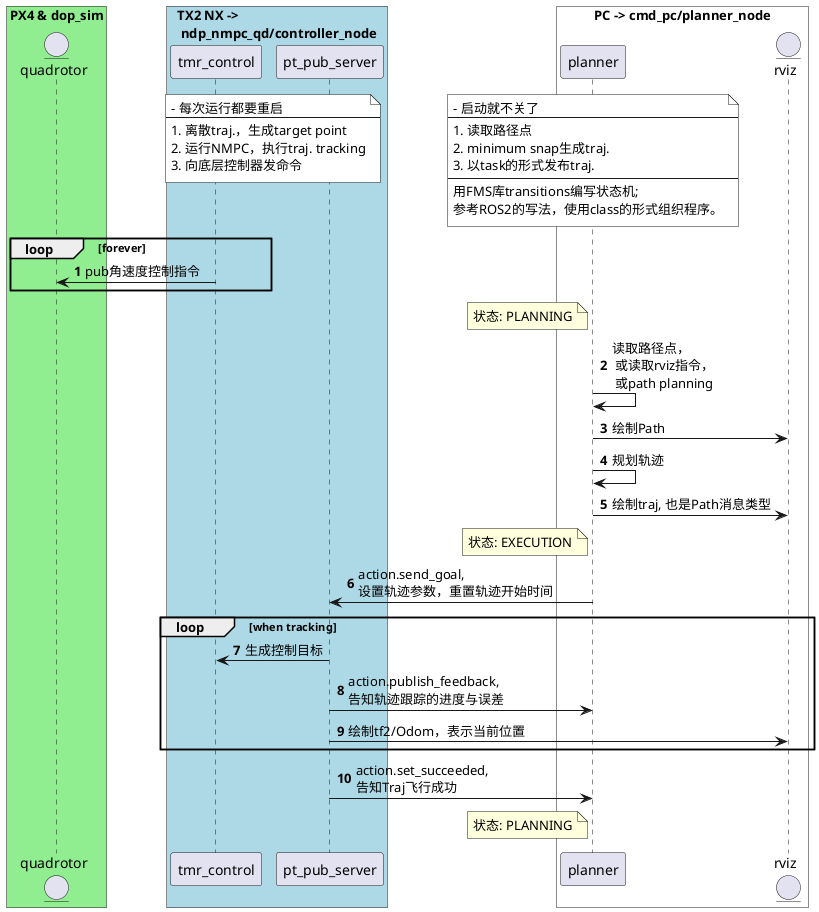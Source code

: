 @startuml
'https://plantuml.com/sequence-diagram

autonumber

box "PX4 & dop_sim" #LightGreen
entity quadrotor
end box

box "TX2 NX -> \n ndp_nmpc_qd/controller_node" #LightBLUE
participant tmr_control
participant pt_pub_server
end box

note over tmr_control, pt_pub_server #white
- 每次运行都要重启
---
1. 离散traj.，生成target point
2. 运行NMPC，执行traj. tracking
3. 向底层控制器发命令
end note

/note over of planner #white
- 启动就不关了
---
1. 读取路径点
2. minimum snap生成traj.
3. 以task的形式发布traj.
---
用FMS库transitions编写状态机;
参考ROS2的写法，使用class的形式组织程序。
end note

loop forever
tmr_control -> quadrotor: pub角速度控制指令
end

'note right of pt_publisher #aqua
'需要从ROS里拿一个parameter
'确定是选SE3还是NMPC
'end note

box "PC -> cmd_pc/planner_node" #White
participant planner
entity rviz
end box

note left planner
状态: PLANNING
end note
planner -> planner: 读取路径点，\n 或读取rviz指令，\n 或path planning
planner -> rviz: 绘制Path
'path_planner -> traj_generator: self_defined.srv.FollowPath

planner -> planner: 规划轨迹
planner -> rviz: 绘制traj, 也是Path消息类型

note left of planner
状态: EXECUTION
end note

planner -> pt_pub_server: action.send_goal, \n设置轨迹参数，重置轨迹开始时间

loop when tracking
    pt_pub_server -> tmr_control: 生成控制目标
    pt_pub_server -> planner: action.publish_feedback, \n告知轨迹跟踪的进度与误差
    pt_pub_server -> rviz: 绘制tf2/Odom，表示当前位置
end

pt_pub_server -> planner: action.set_succeeded, \n告知Traj飞行成功
'planner -> planner: self_defined.srv.FollowPath, \n告知Path是否飞行成功

note left of planner
状态: PLANNING
end note

' 状态： TAKEOFF, PLANNING, EXECUTION, LAND


@enduml
